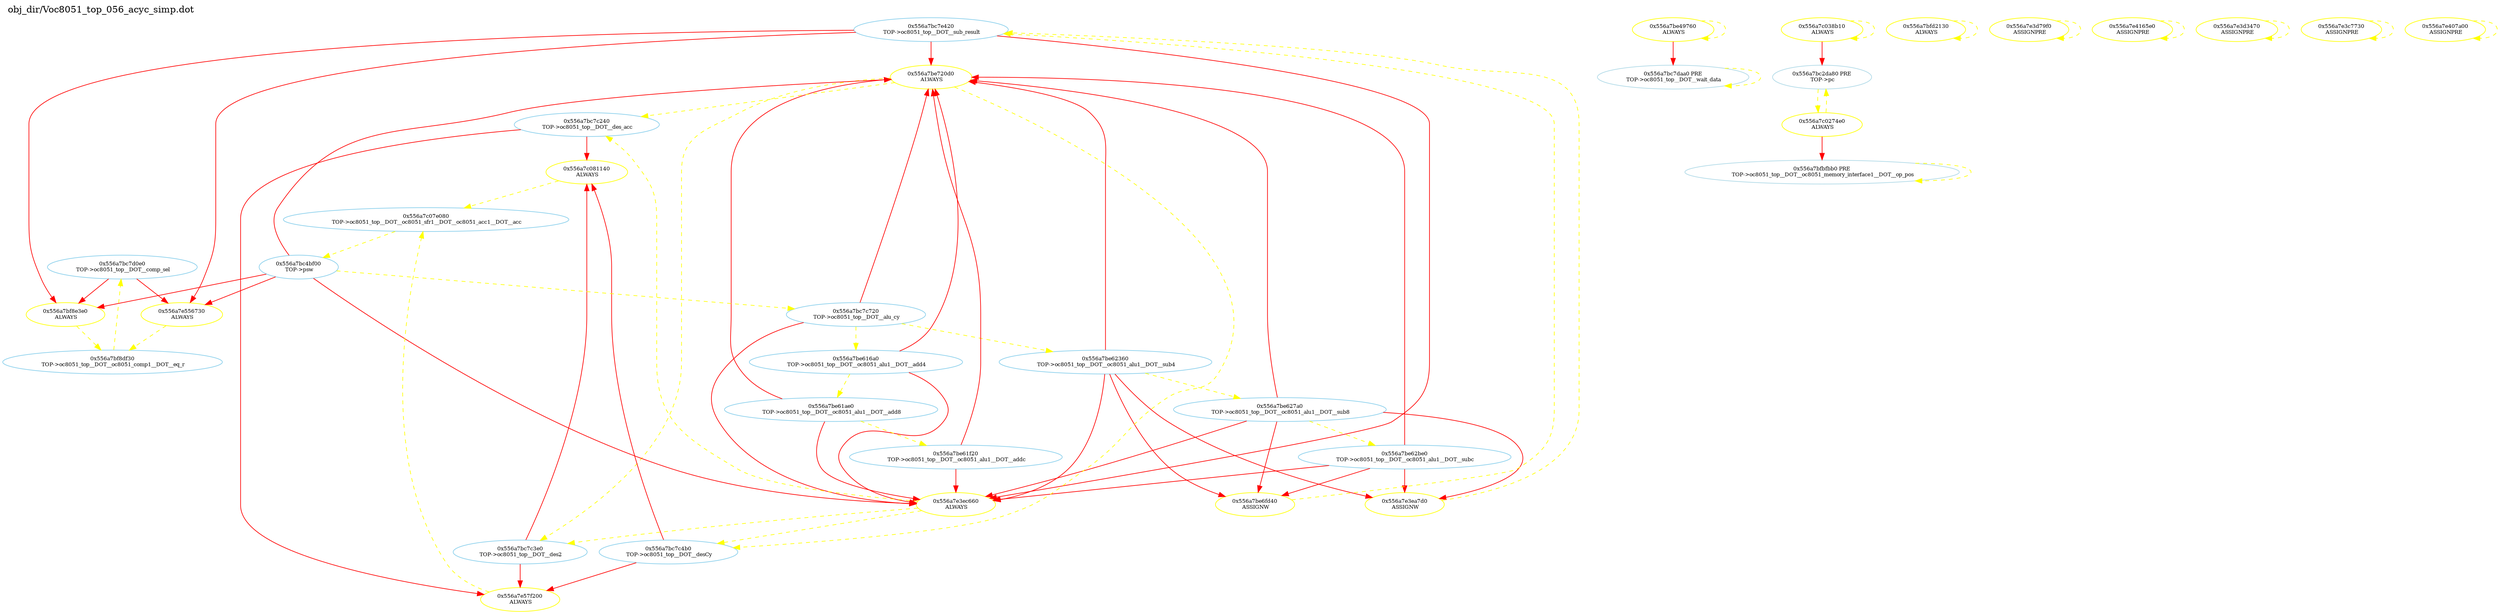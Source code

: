 digraph v3graph {
	graph	[label="obj_dir/Voc8051_top_056_acyc_simp.dot",
		 labelloc=t, labeljust=l,
		 //size="7.5,10",
		 rankdir=TB];
	n0	[fontsize=8 label="0x556a7bc7d0e0\n TOP->oc8051_top__DOT__comp_sel", color=skyblue];
	n1	[fontsize=8 label="0x556a7bf8df30\n TOP->oc8051_top__DOT__oc8051_comp1__DOT__eq_r", color=skyblue];
	n2	[fontsize=8 label="0x556a7bc7c720\n TOP->oc8051_top__DOT__alu_cy", color=skyblue];
	n3	[fontsize=8 label="0x556a7be616a0\n TOP->oc8051_top__DOT__oc8051_alu1__DOT__add4", color=skyblue];
	n4	[fontsize=8 label="0x556a7be61ae0\n TOP->oc8051_top__DOT__oc8051_alu1__DOT__add8", color=skyblue];
	n5	[fontsize=8 label="0x556a7be61f20\n TOP->oc8051_top__DOT__oc8051_alu1__DOT__addc", color=skyblue];
	n6	[fontsize=8 label="0x556a7be62360\n TOP->oc8051_top__DOT__oc8051_alu1__DOT__sub4", color=skyblue];
	n7	[fontsize=8 label="0x556a7be627a0\n TOP->oc8051_top__DOT__oc8051_alu1__DOT__sub8", color=skyblue];
	n8	[fontsize=8 label="0x556a7be62be0\n TOP->oc8051_top__DOT__oc8051_alu1__DOT__subc", color=skyblue];
	n9	[fontsize=8 label="0x556a7be6fd40\n ASSIGNW", color=yellow];
	n10	[fontsize=8 label="0x556a7bc7e420\n TOP->oc8051_top__DOT__sub_result", color=skyblue];
	n11	[fontsize=8 label="0x556a7be720d0\n ALWAYS", color=yellow];
	n12	[fontsize=8 label="0x556a7bc7c240\n TOP->oc8051_top__DOT__des_acc", color=skyblue];
	n13	[fontsize=8 label="0x556a7bc7c3e0\n TOP->oc8051_top__DOT__des2", color=skyblue];
	n14	[fontsize=8 label="0x556a7bc7c4b0\n TOP->oc8051_top__DOT__desCy", color=skyblue];
	n15	[fontsize=8 label="0x556a7bc4bf00\n TOP->psw", color=skyblue];
	n16	[fontsize=8 label="0x556a7bf8e3e0\n ALWAYS", color=yellow];
	n17	[fontsize=8 label="0x556a7c07e080\n TOP->oc8051_top__DOT__oc8051_sfr1__DOT__oc8051_acc1__DOT__acc", color=skyblue];
	n18	[fontsize=8 label="0x556a7c081140\n ALWAYS", color=yellow];
	n19	[fontsize=8 label="0x556a7e3ea7d0\n ASSIGNW", color=yellow];
	n20	[fontsize=8 label="0x556a7e3ec660\n ALWAYS", color=yellow];
	n21	[fontsize=8 label="0x556a7e556730\n ALWAYS", color=yellow];
	n22	[fontsize=8 label="0x556a7e57f200\n ALWAYS", color=yellow];
	n23	[fontsize=8 label="0x556a7bc7daa0 PRE\n TOP->oc8051_top__DOT__wait_data", color=lightblue];
	n24	[fontsize=8 label="0x556a7be49760\n ALWAYS", color=yellow];
	n25	[fontsize=8 label="0x556a7bc2da80 PRE\n TOP->pc", color=lightblue];
	n26	[fontsize=8 label="0x556a7bfd2130\n ALWAYS", color=yellow];
	n27	[fontsize=8 label="0x556a7bfbfbb0 PRE\n TOP->oc8051_top__DOT__oc8051_memory_interface1__DOT__op_pos", color=lightblue];
	n28	[fontsize=8 label="0x556a7c0274e0\n ALWAYS", color=yellow];
	n29	[fontsize=8 label="0x556a7c038b10\n ALWAYS", color=yellow];
	n30	[fontsize=8 label="0x556a7e3d79f0\n ASSIGNPRE", color=yellow];
	n31	[fontsize=8 label="0x556a7e4165e0\n ASSIGNPRE", color=yellow];
	n32	[fontsize=8 label="0x556a7e3d3470\n ASSIGNPRE", color=yellow];
	n33	[fontsize=8 label="0x556a7e3c7730\n ASSIGNPRE", color=yellow];
	n34	[fontsize=8 label="0x556a7e407a00\n ASSIGNPRE", color=yellow];
	n0 -> n16 [fontsize=8 label="" weight=8 color=red];
	n0 -> n21 [fontsize=8 label="" weight=8 color=red];
	n1 -> n0 [fontsize=8 label="" weight=2 color=yellow style=dashed];
	n2 -> n11 [fontsize=8 label="" weight=8 color=red];
	n2 -> n20 [fontsize=8 label="" weight=8 color=red];
	n2 -> n3 [fontsize=8 label="" weight=2 color=yellow style=dashed];
	n2 -> n6 [fontsize=8 label="" weight=2 color=yellow style=dashed];
	n3 -> n11 [fontsize=8 label="" weight=8 color=red];
	n3 -> n20 [fontsize=8 label="" weight=8 color=red];
	n3 -> n4 [fontsize=8 label="" weight=2 color=yellow style=dashed];
	n4 -> n11 [fontsize=8 label="" weight=8 color=red];
	n4 -> n20 [fontsize=8 label="" weight=8 color=red];
	n4 -> n5 [fontsize=8 label="" weight=2 color=yellow style=dashed];
	n5 -> n11 [fontsize=8 label="" weight=8 color=red];
	n5 -> n20 [fontsize=8 label="" weight=8 color=red];
	n6 -> n9 [fontsize=8 label="" weight=8 color=red];
	n6 -> n11 [fontsize=8 label="" weight=8 color=red];
	n6 -> n19 [fontsize=8 label="" weight=8 color=red];
	n6 -> n20 [fontsize=8 label="" weight=8 color=red];
	n6 -> n7 [fontsize=8 label="" weight=2 color=yellow style=dashed];
	n7 -> n9 [fontsize=8 label="" weight=8 color=red];
	n7 -> n11 [fontsize=8 label="" weight=8 color=red];
	n7 -> n19 [fontsize=8 label="" weight=8 color=red];
	n7 -> n20 [fontsize=8 label="" weight=8 color=red];
	n7 -> n8 [fontsize=8 label="" weight=2 color=yellow style=dashed];
	n8 -> n9 [fontsize=8 label="" weight=8 color=red];
	n8 -> n11 [fontsize=8 label="" weight=8 color=red];
	n8 -> n19 [fontsize=8 label="" weight=8 color=red];
	n8 -> n20 [fontsize=8 label="" weight=8 color=red];
	n9 -> n10 [fontsize=8 label="" weight=1 color=yellow style=dashed];
	n10 -> n11 [fontsize=8 label="" weight=8 color=red];
	n10 -> n16 [fontsize=8 label="" weight=8 color=red];
	n10 -> n20 [fontsize=8 label="" weight=8 color=red];
	n10 -> n21 [fontsize=8 label="" weight=8 color=red];
	n11 -> n12 [fontsize=8 label="" weight=1 color=yellow style=dashed];
	n11 -> n13 [fontsize=8 label="" weight=1 color=yellow style=dashed];
	n11 -> n14 [fontsize=8 label="" weight=1 color=yellow style=dashed];
	n12 -> n18 [fontsize=8 label="" weight=8 color=red];
	n12 -> n22 [fontsize=8 label="" weight=8 color=red];
	n13 -> n18 [fontsize=8 label="" weight=8 color=red];
	n13 -> n22 [fontsize=8 label="" weight=8 color=red];
	n14 -> n18 [fontsize=8 label="" weight=8 color=red];
	n14 -> n22 [fontsize=8 label="" weight=8 color=red];
	n15 -> n11 [fontsize=8 label="" weight=8 color=red];
	n15 -> n16 [fontsize=8 label="" weight=8 color=red];
	n15 -> n20 [fontsize=8 label="" weight=8 color=red];
	n15 -> n21 [fontsize=8 label="" weight=8 color=red];
	n15 -> n2 [fontsize=8 label="" weight=2 color=yellow style=dashed];
	n16 -> n1 [fontsize=8 label="" weight=1 color=yellow style=dashed];
	n17 -> n15 [fontsize=8 label="" weight=2 color=yellow style=dashed];
	n18 -> n17 [fontsize=8 label="" weight=1 color=yellow style=dashed];
	n19 -> n10 [fontsize=8 label="" weight=1 color=yellow style=dashed];
	n20 -> n12 [fontsize=8 label="" weight=1 color=yellow style=dashed];
	n20 -> n13 [fontsize=8 label="" weight=1 color=yellow style=dashed];
	n20 -> n14 [fontsize=8 label="" weight=1 color=yellow style=dashed];
	n21 -> n1 [fontsize=8 label="" weight=1 color=yellow style=dashed];
	n22 -> n17 [fontsize=8 label="" weight=1 color=yellow style=dashed];
	n23 -> n23 [fontsize=8 label="" weight=3 color=yellow style=dashed];
	n24 -> n23 [fontsize=8 label="" weight=32 color=red];
	n24 -> n24 [fontsize=8 label="" weight=3 color=yellow style=dashed];
	n25 -> n28 [fontsize=8 label="" weight=3 color=yellow style=dashed];
	n26 -> n26 [fontsize=8 label="" weight=6 color=yellow style=dashed];
	n27 -> n27 [fontsize=8 label="" weight=3 color=yellow style=dashed];
	n28 -> n27 [fontsize=8 label="" weight=32 color=red];
	n28 -> n25 [fontsize=8 label="" weight=3 color=yellow style=dashed];
	n29 -> n25 [fontsize=8 label="" weight=32 color=red];
	n29 -> n29 [fontsize=8 label="" weight=3 color=yellow style=dashed];
	n30 -> n30 [fontsize=8 label="" weight=3 color=yellow style=dashed];
	n31 -> n31 [fontsize=8 label="" weight=3 color=yellow style=dashed];
	n32 -> n32 [fontsize=8 label="" weight=3 color=yellow style=dashed];
	n33 -> n33 [fontsize=8 label="" weight=3 color=yellow style=dashed];
	n34 -> n34 [fontsize=8 label="" weight=3 color=yellow style=dashed];
}
